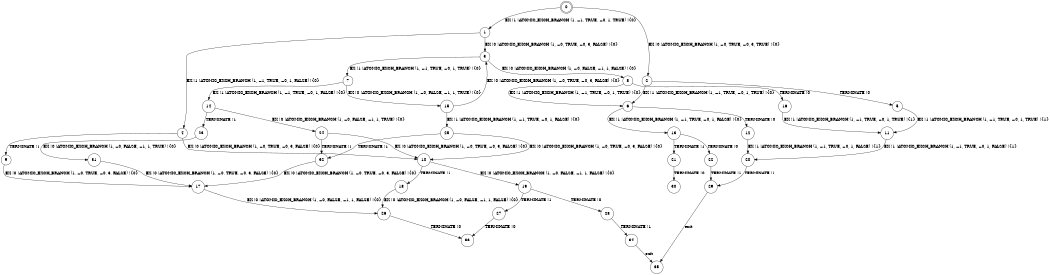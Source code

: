 digraph BCG {
size = "7, 10.5";
center = TRUE;
node [shape = circle];
0 [peripheries = 2];
0 -> 1 [label = "EX !1 !ATOMIC_EXCH_BRANCH (1, +1, TRUE, +0, 1, TRUE) !{0}"];
0 -> 2 [label = "EX !0 !ATOMIC_EXCH_BRANCH (1, +0, TRUE, +0, 3, TRUE) !{0}"];
1 -> 3 [label = "EX !0 !ATOMIC_EXCH_BRANCH (1, +0, TRUE, +0, 3, FALSE) !{0}"];
1 -> 4 [label = "EX !1 !ATOMIC_EXCH_BRANCH (1, +1, TRUE, +0, 1, FALSE) !{0}"];
2 -> 5 [label = "TERMINATE !0"];
2 -> 6 [label = "EX !1 !ATOMIC_EXCH_BRANCH (1, +1, TRUE, +0, 1, TRUE) !{0}"];
3 -> 7 [label = "EX !1 !ATOMIC_EXCH_BRANCH (1, +1, TRUE, +0, 1, TRUE) !{0}"];
3 -> 8 [label = "EX !0 !ATOMIC_EXCH_BRANCH (1, +0, FALSE, +1, 1, FALSE) !{0}"];
4 -> 9 [label = "TERMINATE !1"];
4 -> 10 [label = "EX !0 !ATOMIC_EXCH_BRANCH (1, +0, TRUE, +0, 3, FALSE) !{0}"];
5 -> 11 [label = "EX !1 !ATOMIC_EXCH_BRANCH (1, +1, TRUE, +0, 1, TRUE) !{1}"];
6 -> 12 [label = "TERMINATE !0"];
6 -> 13 [label = "EX !1 !ATOMIC_EXCH_BRANCH (1, +1, TRUE, +0, 1, FALSE) !{0}"];
7 -> 14 [label = "EX !1 !ATOMIC_EXCH_BRANCH (1, +1, TRUE, +0, 1, FALSE) !{0}"];
7 -> 15 [label = "EX !0 !ATOMIC_EXCH_BRANCH (1, +0, FALSE, +1, 1, TRUE) !{0}"];
8 -> 16 [label = "TERMINATE !0"];
8 -> 6 [label = "EX !1 !ATOMIC_EXCH_BRANCH (1, +1, TRUE, +0, 1, TRUE) !{0}"];
9 -> 17 [label = "EX !0 !ATOMIC_EXCH_BRANCH (1, +0, TRUE, +0, 3, FALSE) !{0}"];
10 -> 18 [label = "TERMINATE !1"];
10 -> 19 [label = "EX !0 !ATOMIC_EXCH_BRANCH (1, +0, FALSE, +1, 1, FALSE) !{0}"];
11 -> 20 [label = "EX !1 !ATOMIC_EXCH_BRANCH (1, +1, TRUE, +0, 1, FALSE) !{1}"];
12 -> 20 [label = "EX !1 !ATOMIC_EXCH_BRANCH (1, +1, TRUE, +0, 1, FALSE) !{1}"];
13 -> 21 [label = "TERMINATE !1"];
13 -> 22 [label = "TERMINATE !0"];
14 -> 23 [label = "TERMINATE !1"];
14 -> 24 [label = "EX !0 !ATOMIC_EXCH_BRANCH (1, +0, FALSE, +1, 1, TRUE) !{0}"];
15 -> 25 [label = "EX !1 !ATOMIC_EXCH_BRANCH (1, +1, TRUE, +0, 1, FALSE) !{0}"];
15 -> 3 [label = "EX !0 !ATOMIC_EXCH_BRANCH (1, +0, TRUE, +0, 3, FALSE) !{0}"];
16 -> 11 [label = "EX !1 !ATOMIC_EXCH_BRANCH (1, +1, TRUE, +0, 1, TRUE) !{1}"];
17 -> 26 [label = "EX !0 !ATOMIC_EXCH_BRANCH (1, +0, FALSE, +1, 1, FALSE) !{0}"];
18 -> 26 [label = "EX !0 !ATOMIC_EXCH_BRANCH (1, +0, FALSE, +1, 1, FALSE) !{0}"];
19 -> 27 [label = "TERMINATE !1"];
19 -> 28 [label = "TERMINATE !0"];
20 -> 29 [label = "TERMINATE !1"];
21 -> 30 [label = "TERMINATE !0"];
22 -> 29 [label = "TERMINATE !1"];
23 -> 31 [label = "EX !0 !ATOMIC_EXCH_BRANCH (1, +0, FALSE, +1, 1, TRUE) !{0}"];
24 -> 32 [label = "TERMINATE !1"];
24 -> 10 [label = "EX !0 !ATOMIC_EXCH_BRANCH (1, +0, TRUE, +0, 3, FALSE) !{0}"];
25 -> 32 [label = "TERMINATE !1"];
25 -> 10 [label = "EX !0 !ATOMIC_EXCH_BRANCH (1, +0, TRUE, +0, 3, FALSE) !{0}"];
26 -> 33 [label = "TERMINATE !0"];
27 -> 33 [label = "TERMINATE !0"];
28 -> 34 [label = "TERMINATE !1"];
29 -> 35 [label = "exit"];
31 -> 17 [label = "EX !0 !ATOMIC_EXCH_BRANCH (1, +0, TRUE, +0, 3, FALSE) !{0}"];
32 -> 17 [label = "EX !0 !ATOMIC_EXCH_BRANCH (1, +0, TRUE, +0, 3, FALSE) !{0}"];
34 -> 35 [label = "exit"];
}
